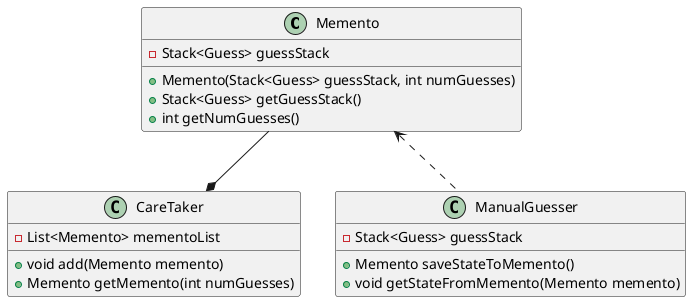 @startuml
'https://plantuml.com/class-diagram

Memento --* CareTaker
Memento <..  ManualGuesser

class Memento {
    - Stack<Guess> guessStack
    + Memento(Stack<Guess> guessStack, int numGuesses)
    + Stack<Guess> getGuessStack()
    + int getNumGuesses()
}

class ManualGuesser {
    - Stack<Guess> guessStack
    + Memento saveStateToMemento()
    + void getStateFromMemento(Memento memento)
}

class CareTaker{
    - List<Memento> mementoList
    + void add(Memento memento)
    + Memento getMemento(int numGuesses)
}

@enduml